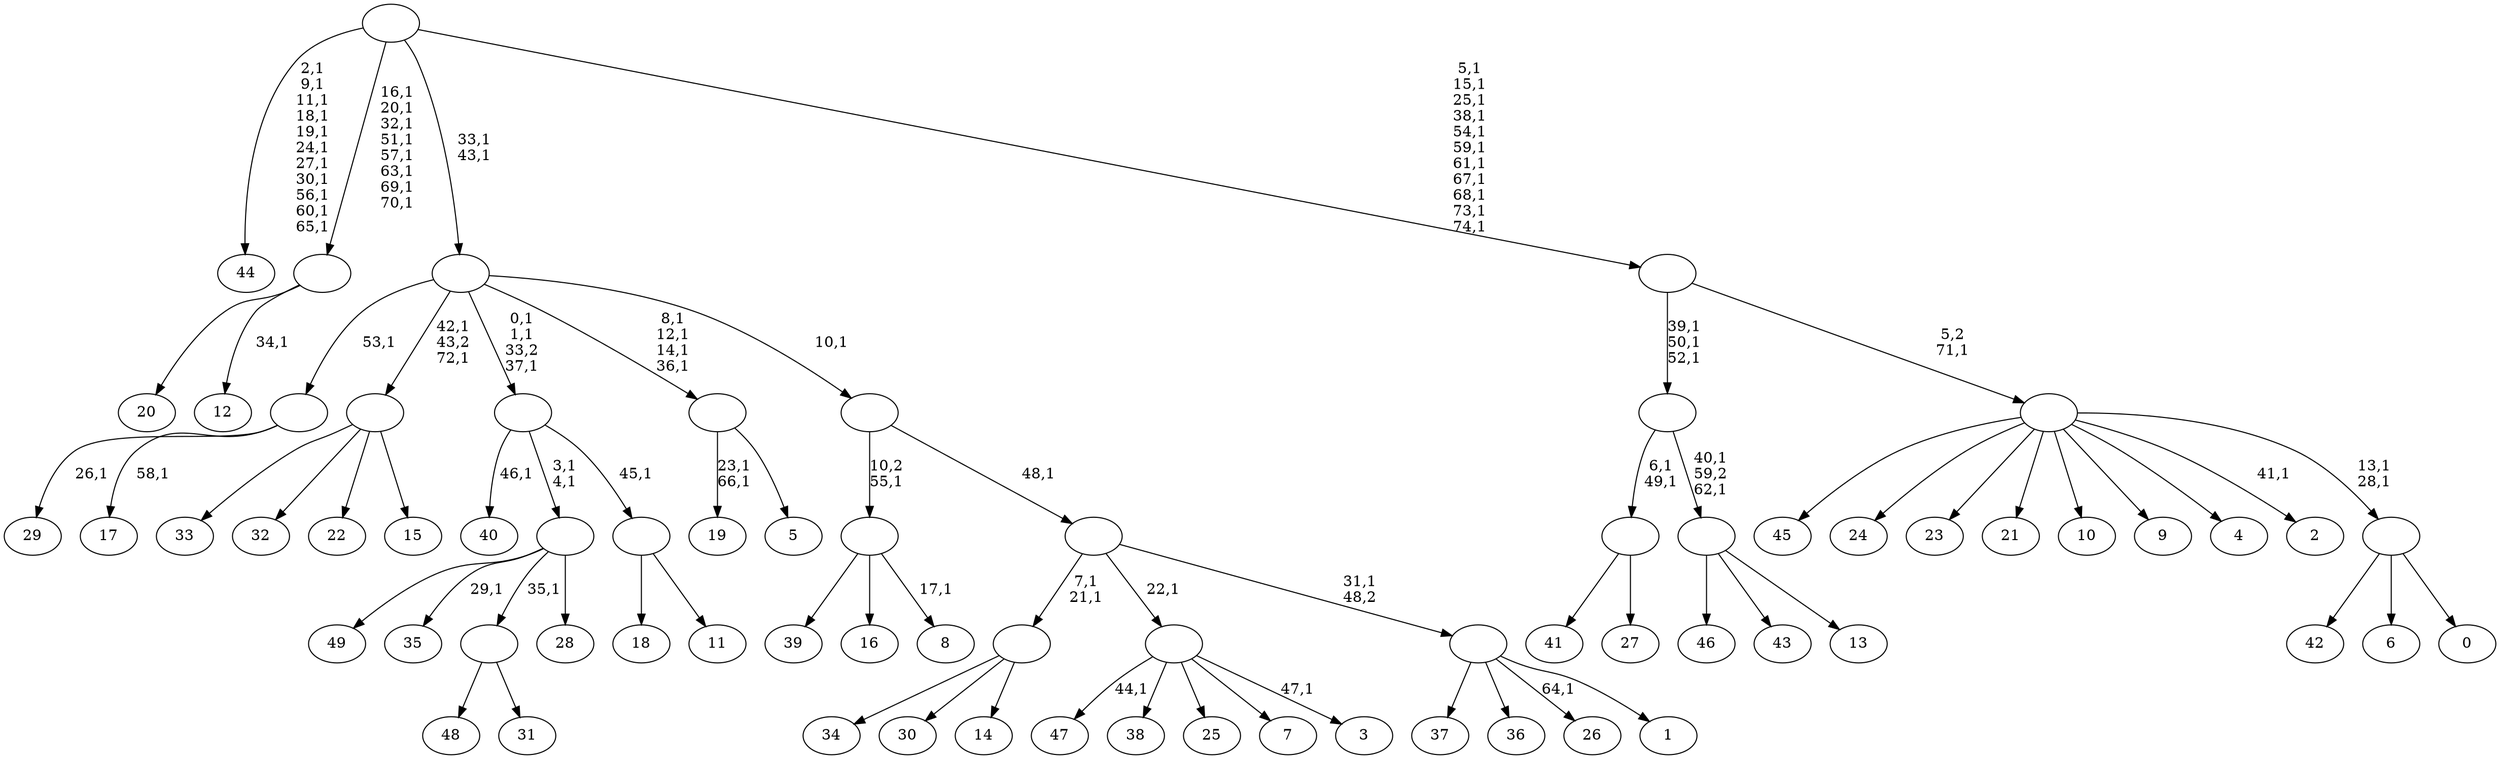 digraph T {
	125 [label="49"]
	124 [label="48"]
	123 [label="47"]
	121 [label="46"]
	120 [label="45"]
	119 [label="44"]
	107 [label="43"]
	106 [label="42"]
	105 [label="41"]
	104 [label="40"]
	102 [label="39"]
	101 [label="38"]
	100 [label="37"]
	99 [label="36"]
	98 [label="35"]
	96 [label="34"]
	95 [label="33"]
	94 [label="32"]
	93 [label="31"]
	92 [label=""]
	91 [label="30"]
	90 [label="29"]
	88 [label="28"]
	87 [label=""]
	85 [label="27"]
	84 [label=""]
	82 [label="26"]
	80 [label="25"]
	79 [label="24"]
	78 [label="23"]
	77 [label="22"]
	76 [label="21"]
	75 [label="20"]
	74 [label="19"]
	71 [label="18"]
	70 [label="17"]
	68 [label=""]
	67 [label="16"]
	66 [label="15"]
	65 [label=""]
	63 [label="14"]
	62 [label=""]
	60 [label="13"]
	59 [label=""]
	57 [label=""]
	54 [label="12"]
	52 [label=""]
	44 [label="11"]
	43 [label=""]
	42 [label=""]
	39 [label="10"]
	38 [label="9"]
	37 [label="8"]
	35 [label=""]
	34 [label="7"]
	33 [label="6"]
	32 [label="5"]
	31 [label=""]
	27 [label="4"]
	26 [label="3"]
	24 [label=""]
	23 [label="2"]
	21 [label="1"]
	20 [label=""]
	19 [label=""]
	18 [label=""]
	17 [label=""]
	15 [label="0"]
	14 [label=""]
	12 [label=""]
	11 [label=""]
	0 [label=""]
	92 -> 124 [label=""]
	92 -> 93 [label=""]
	87 -> 98 [label="29,1"]
	87 -> 125 [label=""]
	87 -> 92 [label="35,1"]
	87 -> 88 [label=""]
	84 -> 105 [label=""]
	84 -> 85 [label=""]
	68 -> 70 [label="58,1"]
	68 -> 90 [label="26,1"]
	65 -> 95 [label=""]
	65 -> 94 [label=""]
	65 -> 77 [label=""]
	65 -> 66 [label=""]
	62 -> 96 [label=""]
	62 -> 91 [label=""]
	62 -> 63 [label=""]
	59 -> 121 [label=""]
	59 -> 107 [label=""]
	59 -> 60 [label=""]
	57 -> 59 [label="40,1\n59,2\n62,1"]
	57 -> 84 [label="6,1\n49,1"]
	52 -> 54 [label="34,1"]
	52 -> 75 [label=""]
	43 -> 71 [label=""]
	43 -> 44 [label=""]
	42 -> 87 [label="3,1\n4,1"]
	42 -> 104 [label="46,1"]
	42 -> 43 [label="45,1"]
	35 -> 37 [label="17,1"]
	35 -> 102 [label=""]
	35 -> 67 [label=""]
	31 -> 74 [label="23,1\n66,1"]
	31 -> 32 [label=""]
	24 -> 26 [label="47,1"]
	24 -> 123 [label="44,1"]
	24 -> 101 [label=""]
	24 -> 80 [label=""]
	24 -> 34 [label=""]
	20 -> 82 [label="64,1"]
	20 -> 100 [label=""]
	20 -> 99 [label=""]
	20 -> 21 [label=""]
	19 -> 62 [label="7,1\n21,1"]
	19 -> 24 [label="22,1"]
	19 -> 20 [label="31,1\n48,2"]
	18 -> 35 [label="10,2\n55,1"]
	18 -> 19 [label="48,1"]
	17 -> 31 [label="8,1\n12,1\n14,1\n36,1"]
	17 -> 42 [label="0,1\n1,1\n33,2\n37,1"]
	17 -> 65 [label="42,1\n43,2\n72,1"]
	17 -> 68 [label="53,1"]
	17 -> 18 [label="10,1"]
	14 -> 106 [label=""]
	14 -> 33 [label=""]
	14 -> 15 [label=""]
	12 -> 14 [label="13,1\n28,1"]
	12 -> 23 [label="41,1"]
	12 -> 120 [label=""]
	12 -> 79 [label=""]
	12 -> 78 [label=""]
	12 -> 76 [label=""]
	12 -> 39 [label=""]
	12 -> 38 [label=""]
	12 -> 27 [label=""]
	11 -> 57 [label="39,1\n50,1\n52,1"]
	11 -> 12 [label="5,2\n71,1"]
	0 -> 11 [label="5,1\n15,1\n25,1\n38,1\n54,1\n59,1\n61,1\n67,1\n68,1\n73,1\n74,1"]
	0 -> 17 [label="33,1\n43,1"]
	0 -> 52 [label="16,1\n20,1\n32,1\n51,1\n57,1\n63,1\n69,1\n70,1"]
	0 -> 119 [label="2,1\n9,1\n11,1\n18,1\n19,1\n24,1\n27,1\n30,1\n56,1\n60,1\n65,1"]
}
